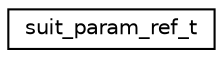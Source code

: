 digraph "Graphical Class Hierarchy"
{
 // LATEX_PDF_SIZE
  edge [fontname="Helvetica",fontsize="10",labelfontname="Helvetica",labelfontsize="10"];
  node [fontname="Helvetica",fontsize="10",shape=record];
  rankdir="LR";
  Node0 [label="suit_param_ref_t",height=0.2,width=0.4,color="black", fillcolor="white", style="filled",URL="$structsuit__param__ref__t.html",tooltip="SUIT parameter reference."];
}
